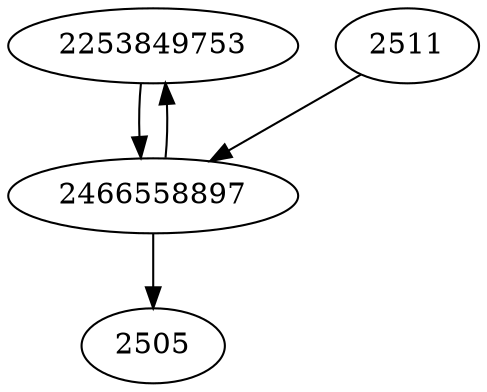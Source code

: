strict digraph  {
2253849753;
2466558897;
2505;
2511;
2253849753 -> 2466558897;
2466558897 -> 2505;
2466558897 -> 2253849753;
2511 -> 2466558897;
}
